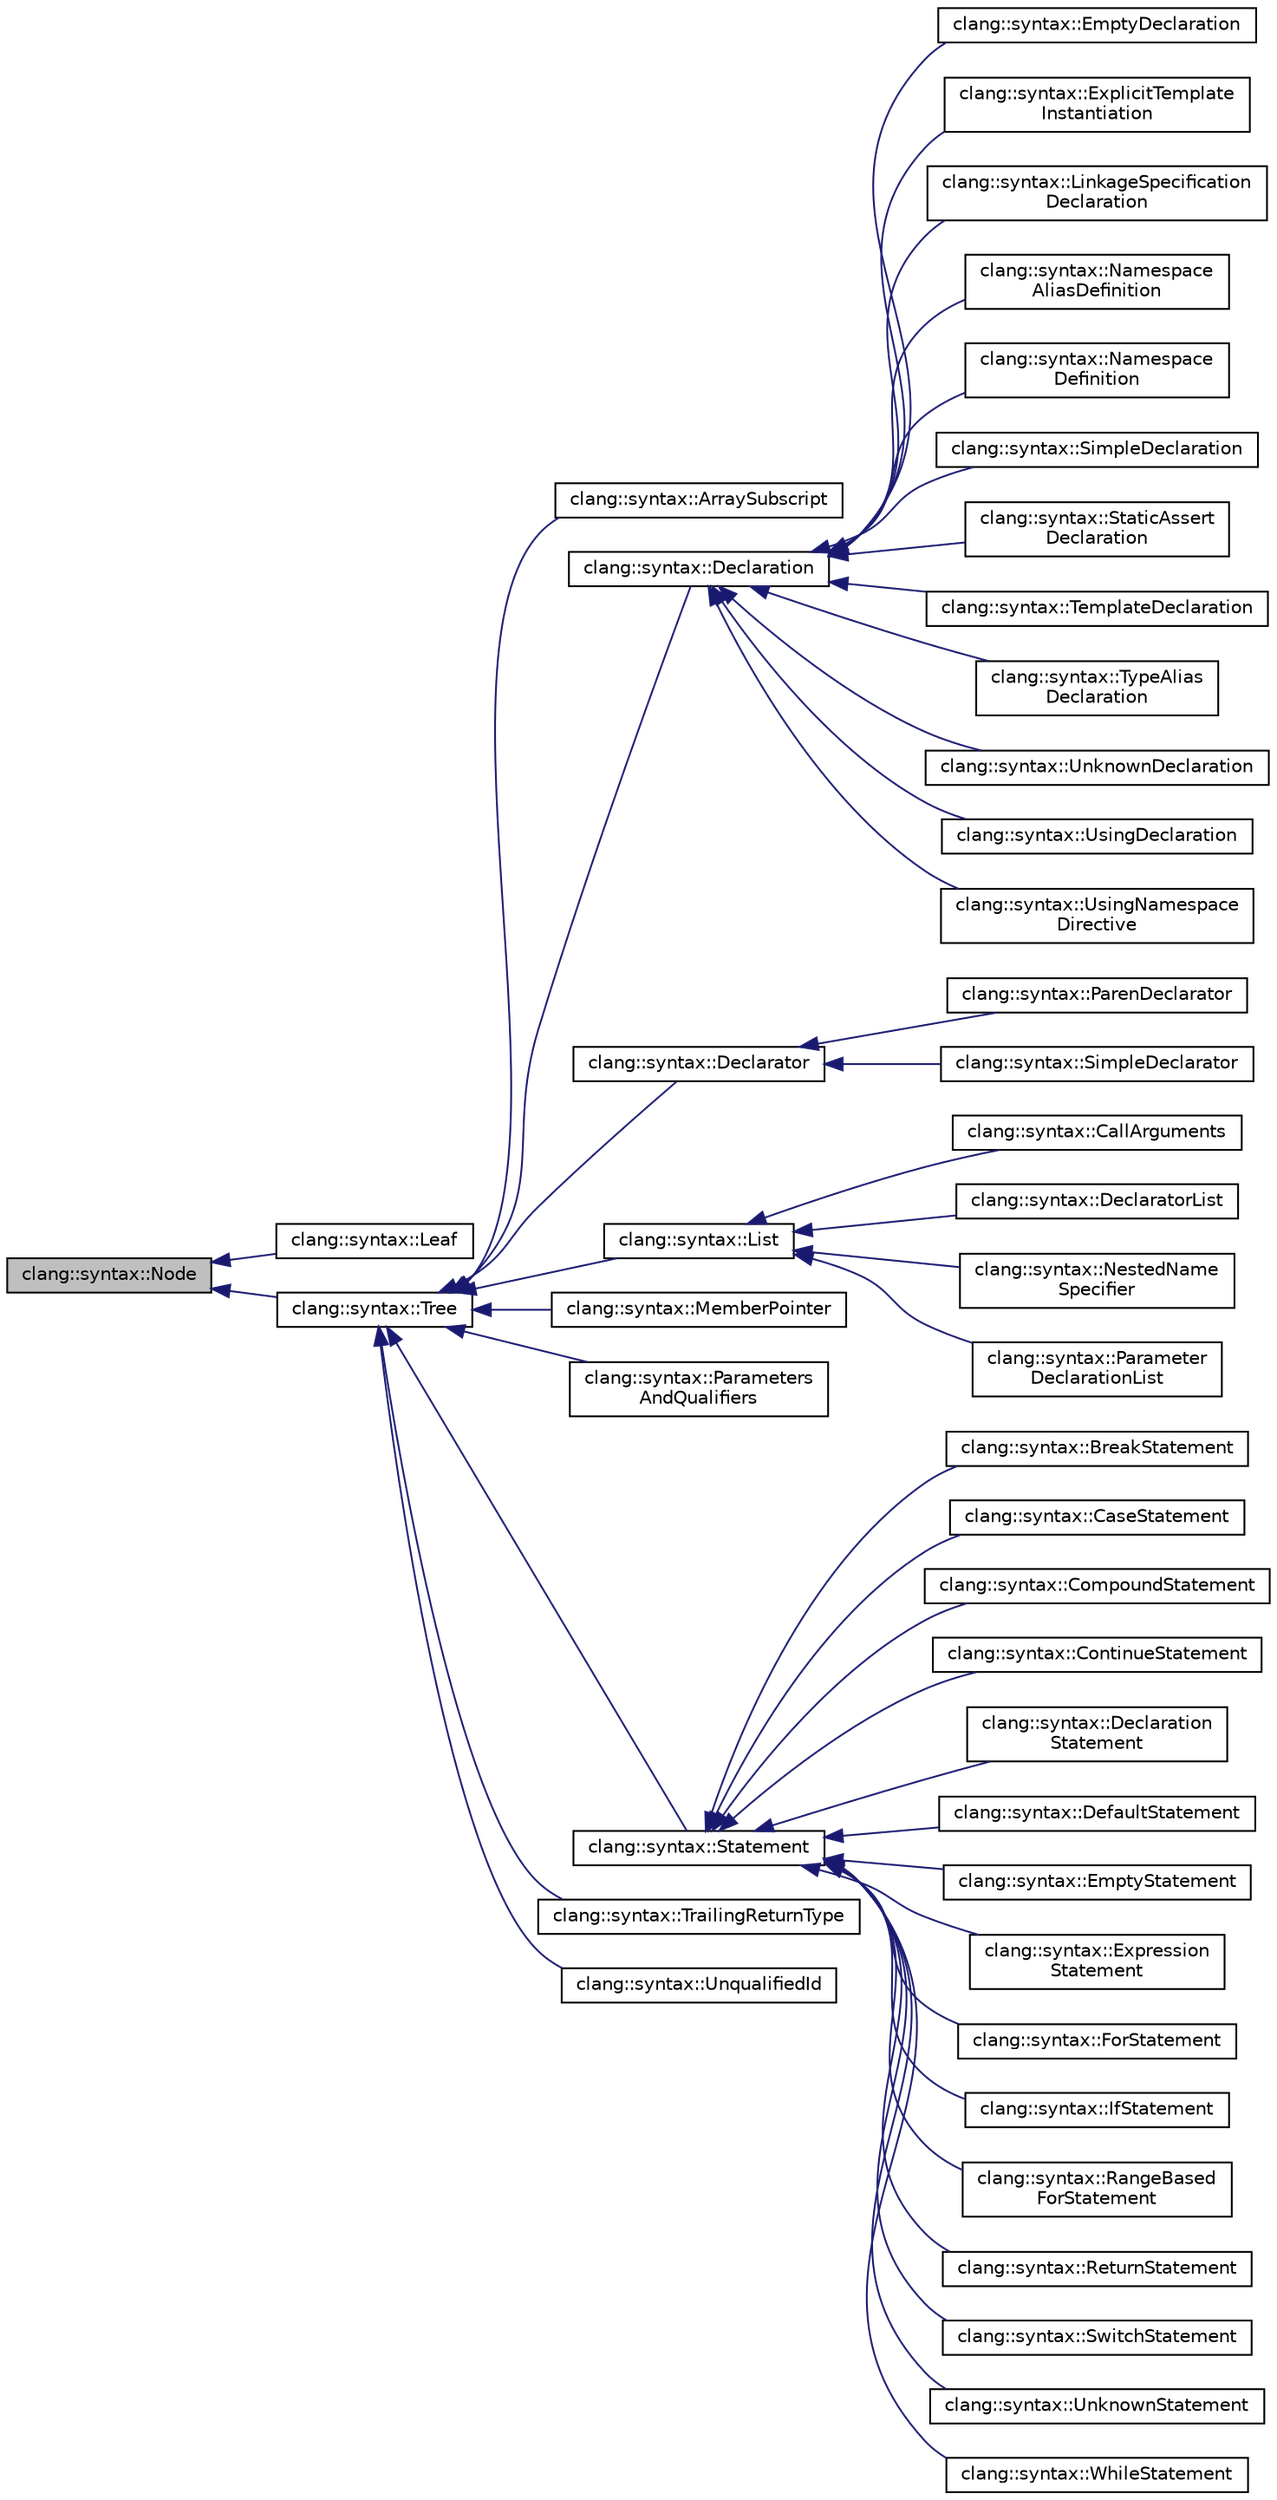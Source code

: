 digraph "clang::syntax::Node"
{
 // LATEX_PDF_SIZE
  bgcolor="transparent";
  edge [fontname="Helvetica",fontsize="10",labelfontname="Helvetica",labelfontsize="10"];
  node [fontname="Helvetica",fontsize="10",shape=record];
  rankdir="LR";
  Node1 [label="clang::syntax::Node",height=0.2,width=0.4,color="black", fillcolor="grey75", style="filled", fontcolor="black",tooltip="A node in a syntax tree."];
  Node1 -> Node2 [dir="back",color="midnightblue",fontsize="10",style="solid",fontname="Helvetica"];
  Node2 [label="clang::syntax::Leaf",height=0.2,width=0.4,color="black",URL="$classclang_1_1syntax_1_1Leaf.html",tooltip="A leaf node points to a single token."];
  Node1 -> Node3 [dir="back",color="midnightblue",fontsize="10",style="solid",fontname="Helvetica"];
  Node3 [label="clang::syntax::Tree",height=0.2,width=0.4,color="black",URL="$classclang_1_1syntax_1_1Tree.html",tooltip="A node that has children and represents a syntactic language construct."];
  Node3 -> Node4 [dir="back",color="midnightblue",fontsize="10",style="solid",fontname="Helvetica"];
  Node4 [label="clang::syntax::ArraySubscript",height=0.2,width=0.4,color="black",URL="$classclang_1_1syntax_1_1ArraySubscript.html",tooltip="Array size specified inside a declarator."];
  Node3 -> Node5 [dir="back",color="midnightblue",fontsize="10",style="solid",fontname="Helvetica"];
  Node5 [label="clang::syntax::Declaration",height=0.2,width=0.4,color="black",URL="$classclang_1_1syntax_1_1Declaration.html",tooltip="A declaration that can appear at the top-level."];
  Node5 -> Node6 [dir="back",color="midnightblue",fontsize="10",style="solid",fontname="Helvetica"];
  Node6 [label="clang::syntax::EmptyDeclaration",height=0.2,width=0.4,color="black",URL="$classclang_1_1syntax_1_1EmptyDeclaration.html",tooltip="A semicolon in the top-level context. Does not declare anything."];
  Node5 -> Node7 [dir="back",color="midnightblue",fontsize="10",style="solid",fontname="Helvetica"];
  Node7 [label="clang::syntax::ExplicitTemplate\lInstantiation",height=0.2,width=0.4,color="black",URL="$classclang_1_1syntax_1_1ExplicitTemplateInstantiation.html",tooltip="template <declaration> Examples: template struct X<int> template void foo<int>() template int var<dou..."];
  Node5 -> Node8 [dir="back",color="midnightblue",fontsize="10",style="solid",fontname="Helvetica"];
  Node8 [label="clang::syntax::LinkageSpecification\lDeclaration",height=0.2,width=0.4,color="black",URL="$classclang_1_1syntax_1_1LinkageSpecificationDeclaration.html",tooltip="extern <string-literal> declaration extern <string-literal> { <decls> }"];
  Node5 -> Node9 [dir="back",color="midnightblue",fontsize="10",style="solid",fontname="Helvetica"];
  Node9 [label="clang::syntax::Namespace\lAliasDefinition",height=0.2,width=0.4,color="black",URL="$classclang_1_1syntax_1_1NamespaceAliasDefinition.html",tooltip="namespace <name> = <namespace-reference>"];
  Node5 -> Node10 [dir="back",color="midnightblue",fontsize="10",style="solid",fontname="Helvetica"];
  Node10 [label="clang::syntax::Namespace\lDefinition",height=0.2,width=0.4,color="black",URL="$classclang_1_1syntax_1_1NamespaceDefinition.html",tooltip="namespace <name> { <decls> }"];
  Node5 -> Node11 [dir="back",color="midnightblue",fontsize="10",style="solid",fontname="Helvetica"];
  Node11 [label="clang::syntax::SimpleDeclaration",height=0.2,width=0.4,color="black",URL="$classclang_1_1syntax_1_1SimpleDeclaration.html",tooltip="Groups multiple declarators (e.g."];
  Node5 -> Node12 [dir="back",color="midnightblue",fontsize="10",style="solid",fontname="Helvetica"];
  Node12 [label="clang::syntax::StaticAssert\lDeclaration",height=0.2,width=0.4,color="black",URL="$classclang_1_1syntax_1_1StaticAssertDeclaration.html",tooltip="static_assert(<condition>, <message>) static_assert(<condition>)"];
  Node5 -> Node13 [dir="back",color="midnightblue",fontsize="10",style="solid",fontname="Helvetica"];
  Node13 [label="clang::syntax::TemplateDeclaration",height=0.2,width=0.4,color="black",URL="$classclang_1_1syntax_1_1TemplateDeclaration.html",tooltip="template <template-parameters> <declaration>"];
  Node5 -> Node14 [dir="back",color="midnightblue",fontsize="10",style="solid",fontname="Helvetica"];
  Node14 [label="clang::syntax::TypeAlias\lDeclaration",height=0.2,width=0.4,color="black",URL="$classclang_1_1syntax_1_1TypeAliasDeclaration.html",tooltip="using <name> = <type>"];
  Node5 -> Node15 [dir="back",color="midnightblue",fontsize="10",style="solid",fontname="Helvetica"];
  Node15 [label="clang::syntax::UnknownDeclaration",height=0.2,width=0.4,color="black",URL="$classclang_1_1syntax_1_1UnknownDeclaration.html",tooltip="Declaration of an unknown kind, e.g. not yet supported in syntax trees."];
  Node5 -> Node16 [dir="back",color="midnightblue",fontsize="10",style="solid",fontname="Helvetica"];
  Node16 [label="clang::syntax::UsingDeclaration",height=0.2,width=0.4,color="black",URL="$classclang_1_1syntax_1_1UsingDeclaration.html",tooltip="using <scope>::<name> using typename <scope>::<name>"];
  Node5 -> Node17 [dir="back",color="midnightblue",fontsize="10",style="solid",fontname="Helvetica"];
  Node17 [label="clang::syntax::UsingNamespace\lDirective",height=0.2,width=0.4,color="black",URL="$classclang_1_1syntax_1_1UsingNamespaceDirective.html",tooltip="using namespace <name>"];
  Node3 -> Node18 [dir="back",color="midnightblue",fontsize="10",style="solid",fontname="Helvetica"];
  Node18 [label="clang::syntax::Declarator",height=0.2,width=0.4,color="black",URL="$classclang_1_1syntax_1_1Declarator.html",tooltip="Covers a name, an initializer and a part of the type outside declaration specifiers."];
  Node18 -> Node19 [dir="back",color="midnightblue",fontsize="10",style="solid",fontname="Helvetica"];
  Node19 [label="clang::syntax::ParenDeclarator",height=0.2,width=0.4,color="black",URL="$classclang_1_1syntax_1_1ParenDeclarator.html",tooltip="Declarator inside parentheses."];
  Node18 -> Node20 [dir="back",color="midnightblue",fontsize="10",style="solid",fontname="Helvetica"];
  Node20 [label="clang::syntax::SimpleDeclarator",height=0.2,width=0.4,color="black",URL="$classclang_1_1syntax_1_1SimpleDeclarator.html",tooltip="A top-level declarator without parentheses."];
  Node3 -> Node21 [dir="back",color="midnightblue",fontsize="10",style="solid",fontname="Helvetica"];
  Node21 [label="clang::syntax::List",height=0.2,width=0.4,color="black",URL="$classclang_1_1syntax_1_1List.html",tooltip="A list of Elements separated or terminated by a fixed token."];
  Node21 -> Node22 [dir="back",color="midnightblue",fontsize="10",style="solid",fontname="Helvetica"];
  Node22 [label="clang::syntax::CallArguments",height=0.2,width=0.4,color="black",URL="$classclang_1_1syntax_1_1CallArguments.html",tooltip="Models arguments of a function call."];
  Node21 -> Node23 [dir="back",color="midnightblue",fontsize="10",style="solid",fontname="Helvetica"];
  Node23 [label="clang::syntax::DeclaratorList",height=0.2,width=0.4,color="black",URL="$classclang_1_1syntax_1_1DeclaratorList.html",tooltip=" "];
  Node21 -> Node24 [dir="back",color="midnightblue",fontsize="10",style="solid",fontname="Helvetica"];
  Node24 [label="clang::syntax::NestedName\lSpecifier",height=0.2,width=0.4,color="black",URL="$classclang_1_1syntax_1_1NestedNameSpecifier.html",tooltip="Models a nested-name-specifier."];
  Node21 -> Node25 [dir="back",color="midnightblue",fontsize="10",style="solid",fontname="Helvetica"];
  Node25 [label="clang::syntax::Parameter\lDeclarationList",height=0.2,width=0.4,color="black",URL="$classclang_1_1syntax_1_1ParameterDeclarationList.html",tooltip="Models a parameter-declaration-list which appears within parameters-and-qualifiers."];
  Node3 -> Node26 [dir="back",color="midnightblue",fontsize="10",style="solid",fontname="Helvetica"];
  Node26 [label="clang::syntax::MemberPointer",height=0.2,width=0.4,color="black",URL="$classclang_1_1syntax_1_1MemberPointer.html",tooltip="Member pointer inside a declarator E.g."];
  Node3 -> Node27 [dir="back",color="midnightblue",fontsize="10",style="solid",fontname="Helvetica"];
  Node27 [label="clang::syntax::Parameters\lAndQualifiers",height=0.2,width=0.4,color="black",URL="$classclang_1_1syntax_1_1ParametersAndQualifiers.html",tooltip="Parameter list for a function type and a trailing return type, if the function has one."];
  Node3 -> Node28 [dir="back",color="midnightblue",fontsize="10",style="solid",fontname="Helvetica"];
  Node28 [label="clang::syntax::Statement",height=0.2,width=0.4,color="black",URL="$classclang_1_1syntax_1_1Statement.html",tooltip="An abstract node for C++ statements, e.g."];
  Node28 -> Node29 [dir="back",color="midnightblue",fontsize="10",style="solid",fontname="Helvetica"];
  Node29 [label="clang::syntax::BreakStatement",height=0.2,width=0.4,color="black",URL="$classclang_1_1syntax_1_1BreakStatement.html",tooltip="break;"];
  Node28 -> Node30 [dir="back",color="midnightblue",fontsize="10",style="solid",fontname="Helvetica"];
  Node30 [label="clang::syntax::CaseStatement",height=0.2,width=0.4,color="black",URL="$classclang_1_1syntax_1_1CaseStatement.html",tooltip="case : <body>"];
  Node28 -> Node31 [dir="back",color="midnightblue",fontsize="10",style="solid",fontname="Helvetica"];
  Node31 [label="clang::syntax::CompoundStatement",height=0.2,width=0.4,color="black",URL="$classclang_1_1syntax_1_1CompoundStatement.html",tooltip="{ statement1; statement2; … }"];
  Node28 -> Node32 [dir="back",color="midnightblue",fontsize="10",style="solid",fontname="Helvetica"];
  Node32 [label="clang::syntax::ContinueStatement",height=0.2,width=0.4,color="black",URL="$classclang_1_1syntax_1_1ContinueStatement.html",tooltip="continue;"];
  Node28 -> Node33 [dir="back",color="midnightblue",fontsize="10",style="solid",fontname="Helvetica"];
  Node33 [label="clang::syntax::Declaration\lStatement",height=0.2,width=0.4,color="black",URL="$classclang_1_1syntax_1_1DeclarationStatement.html",tooltip="E.g. 'int a, b = 10;'."];
  Node28 -> Node34 [dir="back",color="midnightblue",fontsize="10",style="solid",fontname="Helvetica"];
  Node34 [label="clang::syntax::DefaultStatement",height=0.2,width=0.4,color="black",URL="$classclang_1_1syntax_1_1DefaultStatement.html",tooltip="default: <body>"];
  Node28 -> Node35 [dir="back",color="midnightblue",fontsize="10",style="solid",fontname="Helvetica"];
  Node35 [label="clang::syntax::EmptyStatement",height=0.2,width=0.4,color="black",URL="$classclang_1_1syntax_1_1EmptyStatement.html",tooltip="The no-op statement, i.e. ';'."];
  Node28 -> Node36 [dir="back",color="midnightblue",fontsize="10",style="solid",fontname="Helvetica"];
  Node36 [label="clang::syntax::Expression\lStatement",height=0.2,width=0.4,color="black",URL="$classclang_1_1syntax_1_1ExpressionStatement.html",tooltip="Expression in a statement position, e.g."];
  Node28 -> Node37 [dir="back",color="midnightblue",fontsize="10",style="solid",fontname="Helvetica"];
  Node37 [label="clang::syntax::ForStatement",height=0.2,width=0.4,color="black",URL="$classclang_1_1syntax_1_1ForStatement.html",tooltip="for (<init>; <cond>; <increment>) <body>"];
  Node28 -> Node38 [dir="back",color="midnightblue",fontsize="10",style="solid",fontname="Helvetica"];
  Node38 [label="clang::syntax::IfStatement",height=0.2,width=0.4,color="black",URL="$classclang_1_1syntax_1_1IfStatement.html",tooltip="if (cond) <then-statement> else <else-statement> FIXME: add condition that models 'expression or vari..."];
  Node28 -> Node39 [dir="back",color="midnightblue",fontsize="10",style="solid",fontname="Helvetica"];
  Node39 [label="clang::syntax::RangeBased\lForStatement",height=0.2,width=0.4,color="black",URL="$classclang_1_1syntax_1_1RangeBasedForStatement.html",tooltip="for (<decl> : <init>) <body>"];
  Node28 -> Node40 [dir="back",color="midnightblue",fontsize="10",style="solid",fontname="Helvetica"];
  Node40 [label="clang::syntax::ReturnStatement",height=0.2,width=0.4,color="black",URL="$classclang_1_1syntax_1_1ReturnStatement.html",tooltip="return <expr>; return;"];
  Node28 -> Node41 [dir="back",color="midnightblue",fontsize="10",style="solid",fontname="Helvetica"];
  Node41 [label="clang::syntax::SwitchStatement",height=0.2,width=0.4,color="black",URL="$classclang_1_1syntax_1_1SwitchStatement.html",tooltip="switch (<cond>) <body>"];
  Node28 -> Node42 [dir="back",color="midnightblue",fontsize="10",style="solid",fontname="Helvetica"];
  Node42 [label="clang::syntax::UnknownStatement",height=0.2,width=0.4,color="black",URL="$classclang_1_1syntax_1_1UnknownStatement.html",tooltip="A statement of an unknown kind, i.e."];
  Node28 -> Node43 [dir="back",color="midnightblue",fontsize="10",style="solid",fontname="Helvetica"];
  Node43 [label="clang::syntax::WhileStatement",height=0.2,width=0.4,color="black",URL="$classclang_1_1syntax_1_1WhileStatement.html",tooltip="while (<cond>) <body>"];
  Node3 -> Node44 [dir="back",color="midnightblue",fontsize="10",style="solid",fontname="Helvetica"];
  Node44 [label="clang::syntax::TrailingReturnType",height=0.2,width=0.4,color="black",URL="$classclang_1_1syntax_1_1TrailingReturnType.html",tooltip="Trailing return type after the parameter list, including the arrow token."];
  Node3 -> Node45 [dir="back",color="midnightblue",fontsize="10",style="solid",fontname="Helvetica"];
  Node45 [label="clang::syntax::UnqualifiedId",height=0.2,width=0.4,color="black",URL="$classclang_1_1syntax_1_1UnqualifiedId.html",tooltip="Models an unqualified-id."];
}
